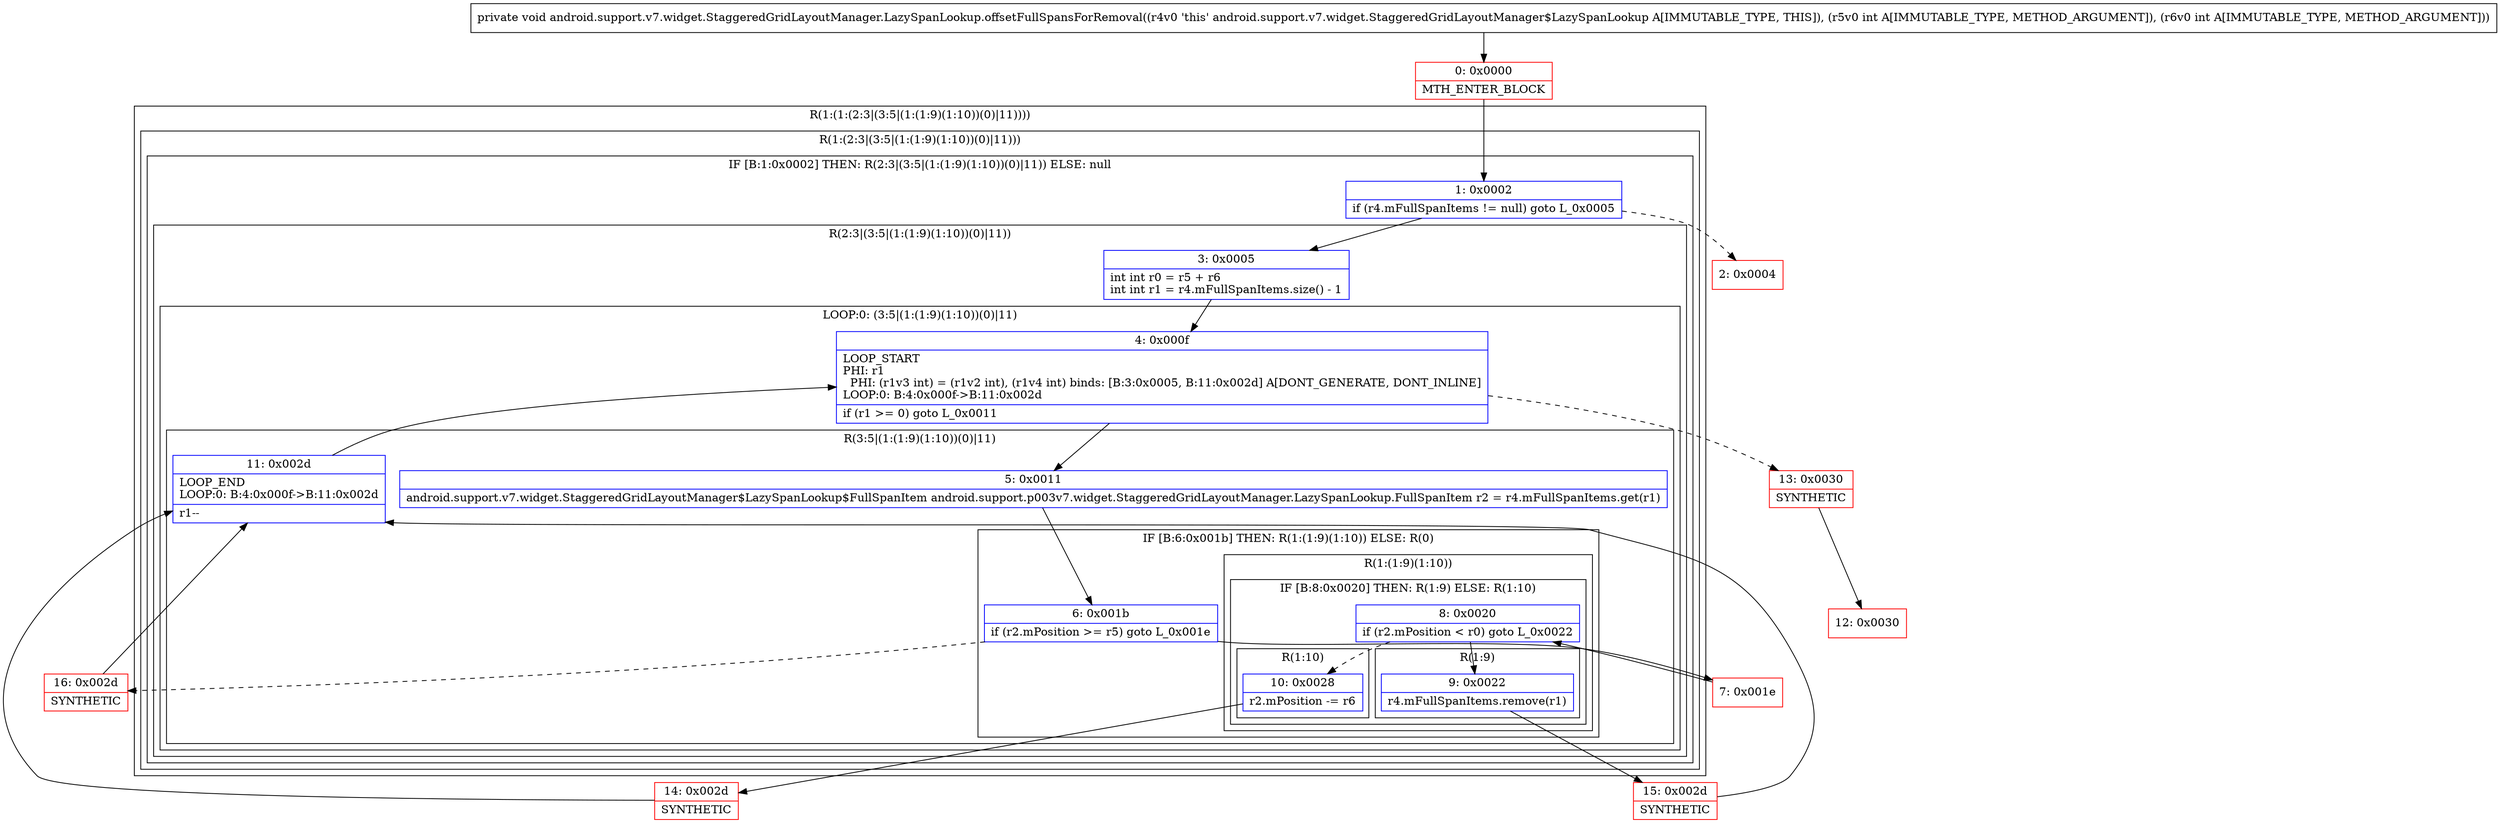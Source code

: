 digraph "CFG forandroid.support.v7.widget.StaggeredGridLayoutManager.LazySpanLookup.offsetFullSpansForRemoval(II)V" {
subgraph cluster_Region_421428802 {
label = "R(1:(1:(2:3|(3:5|(1:(1:9)(1:10))(0)|11))))";
node [shape=record,color=blue];
subgraph cluster_Region_1898823284 {
label = "R(1:(2:3|(3:5|(1:(1:9)(1:10))(0)|11)))";
node [shape=record,color=blue];
subgraph cluster_IfRegion_1591725546 {
label = "IF [B:1:0x0002] THEN: R(2:3|(3:5|(1:(1:9)(1:10))(0)|11)) ELSE: null";
node [shape=record,color=blue];
Node_1 [shape=record,label="{1\:\ 0x0002|if (r4.mFullSpanItems != null) goto L_0x0005\l}"];
subgraph cluster_Region_693326093 {
label = "R(2:3|(3:5|(1:(1:9)(1:10))(0)|11))";
node [shape=record,color=blue];
Node_3 [shape=record,label="{3\:\ 0x0005|int int r0 = r5 + r6\lint int r1 = r4.mFullSpanItems.size() \- 1\l}"];
subgraph cluster_LoopRegion_1143920141 {
label = "LOOP:0: (3:5|(1:(1:9)(1:10))(0)|11)";
node [shape=record,color=blue];
Node_4 [shape=record,label="{4\:\ 0x000f|LOOP_START\lPHI: r1 \l  PHI: (r1v3 int) = (r1v2 int), (r1v4 int) binds: [B:3:0x0005, B:11:0x002d] A[DONT_GENERATE, DONT_INLINE]\lLOOP:0: B:4:0x000f\-\>B:11:0x002d\l|if (r1 \>= 0) goto L_0x0011\l}"];
subgraph cluster_Region_1680780223 {
label = "R(3:5|(1:(1:9)(1:10))(0)|11)";
node [shape=record,color=blue];
Node_5 [shape=record,label="{5\:\ 0x0011|android.support.v7.widget.StaggeredGridLayoutManager$LazySpanLookup$FullSpanItem android.support.p003v7.widget.StaggeredGridLayoutManager.LazySpanLookup.FullSpanItem r2 = r4.mFullSpanItems.get(r1)\l}"];
subgraph cluster_IfRegion_354562496 {
label = "IF [B:6:0x001b] THEN: R(1:(1:9)(1:10)) ELSE: R(0)";
node [shape=record,color=blue];
Node_6 [shape=record,label="{6\:\ 0x001b|if (r2.mPosition \>= r5) goto L_0x001e\l}"];
subgraph cluster_Region_401315427 {
label = "R(1:(1:9)(1:10))";
node [shape=record,color=blue];
subgraph cluster_IfRegion_1810184302 {
label = "IF [B:8:0x0020] THEN: R(1:9) ELSE: R(1:10)";
node [shape=record,color=blue];
Node_8 [shape=record,label="{8\:\ 0x0020|if (r2.mPosition \< r0) goto L_0x0022\l}"];
subgraph cluster_Region_1464222990 {
label = "R(1:9)";
node [shape=record,color=blue];
Node_9 [shape=record,label="{9\:\ 0x0022|r4.mFullSpanItems.remove(r1)\l}"];
}
subgraph cluster_Region_655229911 {
label = "R(1:10)";
node [shape=record,color=blue];
Node_10 [shape=record,label="{10\:\ 0x0028|r2.mPosition \-= r6\l}"];
}
}
}
subgraph cluster_Region_2112685746 {
label = "R(0)";
node [shape=record,color=blue];
}
}
Node_11 [shape=record,label="{11\:\ 0x002d|LOOP_END\lLOOP:0: B:4:0x000f\-\>B:11:0x002d\l|r1\-\-\l}"];
}
}
}
}
}
}
Node_0 [shape=record,color=red,label="{0\:\ 0x0000|MTH_ENTER_BLOCK\l}"];
Node_2 [shape=record,color=red,label="{2\:\ 0x0004}"];
Node_7 [shape=record,color=red,label="{7\:\ 0x001e}"];
Node_12 [shape=record,color=red,label="{12\:\ 0x0030}"];
Node_13 [shape=record,color=red,label="{13\:\ 0x0030|SYNTHETIC\l}"];
Node_14 [shape=record,color=red,label="{14\:\ 0x002d|SYNTHETIC\l}"];
Node_15 [shape=record,color=red,label="{15\:\ 0x002d|SYNTHETIC\l}"];
Node_16 [shape=record,color=red,label="{16\:\ 0x002d|SYNTHETIC\l}"];
MethodNode[shape=record,label="{private void android.support.v7.widget.StaggeredGridLayoutManager.LazySpanLookup.offsetFullSpansForRemoval((r4v0 'this' android.support.v7.widget.StaggeredGridLayoutManager$LazySpanLookup A[IMMUTABLE_TYPE, THIS]), (r5v0 int A[IMMUTABLE_TYPE, METHOD_ARGUMENT]), (r6v0 int A[IMMUTABLE_TYPE, METHOD_ARGUMENT])) }"];
MethodNode -> Node_0;
Node_1 -> Node_2[style=dashed];
Node_1 -> Node_3;
Node_3 -> Node_4;
Node_4 -> Node_5;
Node_4 -> Node_13[style=dashed];
Node_5 -> Node_6;
Node_6 -> Node_7;
Node_6 -> Node_16[style=dashed];
Node_8 -> Node_9;
Node_8 -> Node_10[style=dashed];
Node_9 -> Node_15;
Node_10 -> Node_14;
Node_11 -> Node_4;
Node_0 -> Node_1;
Node_7 -> Node_8;
Node_13 -> Node_12;
Node_14 -> Node_11;
Node_15 -> Node_11;
Node_16 -> Node_11;
}

